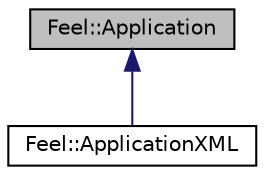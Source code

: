 digraph "Feel::Application"
{
 // LATEX_PDF_SIZE
  edge [fontname="Helvetica",fontsize="10",labelfontname="Helvetica",labelfontsize="10"];
  node [fontname="Helvetica",fontsize="10",shape=record];
  Node1 [label="Feel::Application",height=0.2,width=0.4,color="black", fillcolor="grey75", style="filled", fontcolor="black",tooltip="provides information about the Application"];
  Node1 -> Node2 [dir="back",color="midnightblue",fontsize="10",style="solid",fontname="Helvetica"];
  Node2 [label="Feel::ApplicationXML",height=0.2,width=0.4,color="black", fillcolor="white", style="filled",URL="$classFeel_1_1ApplicationXML.html",tooltip="XML application."];
}
